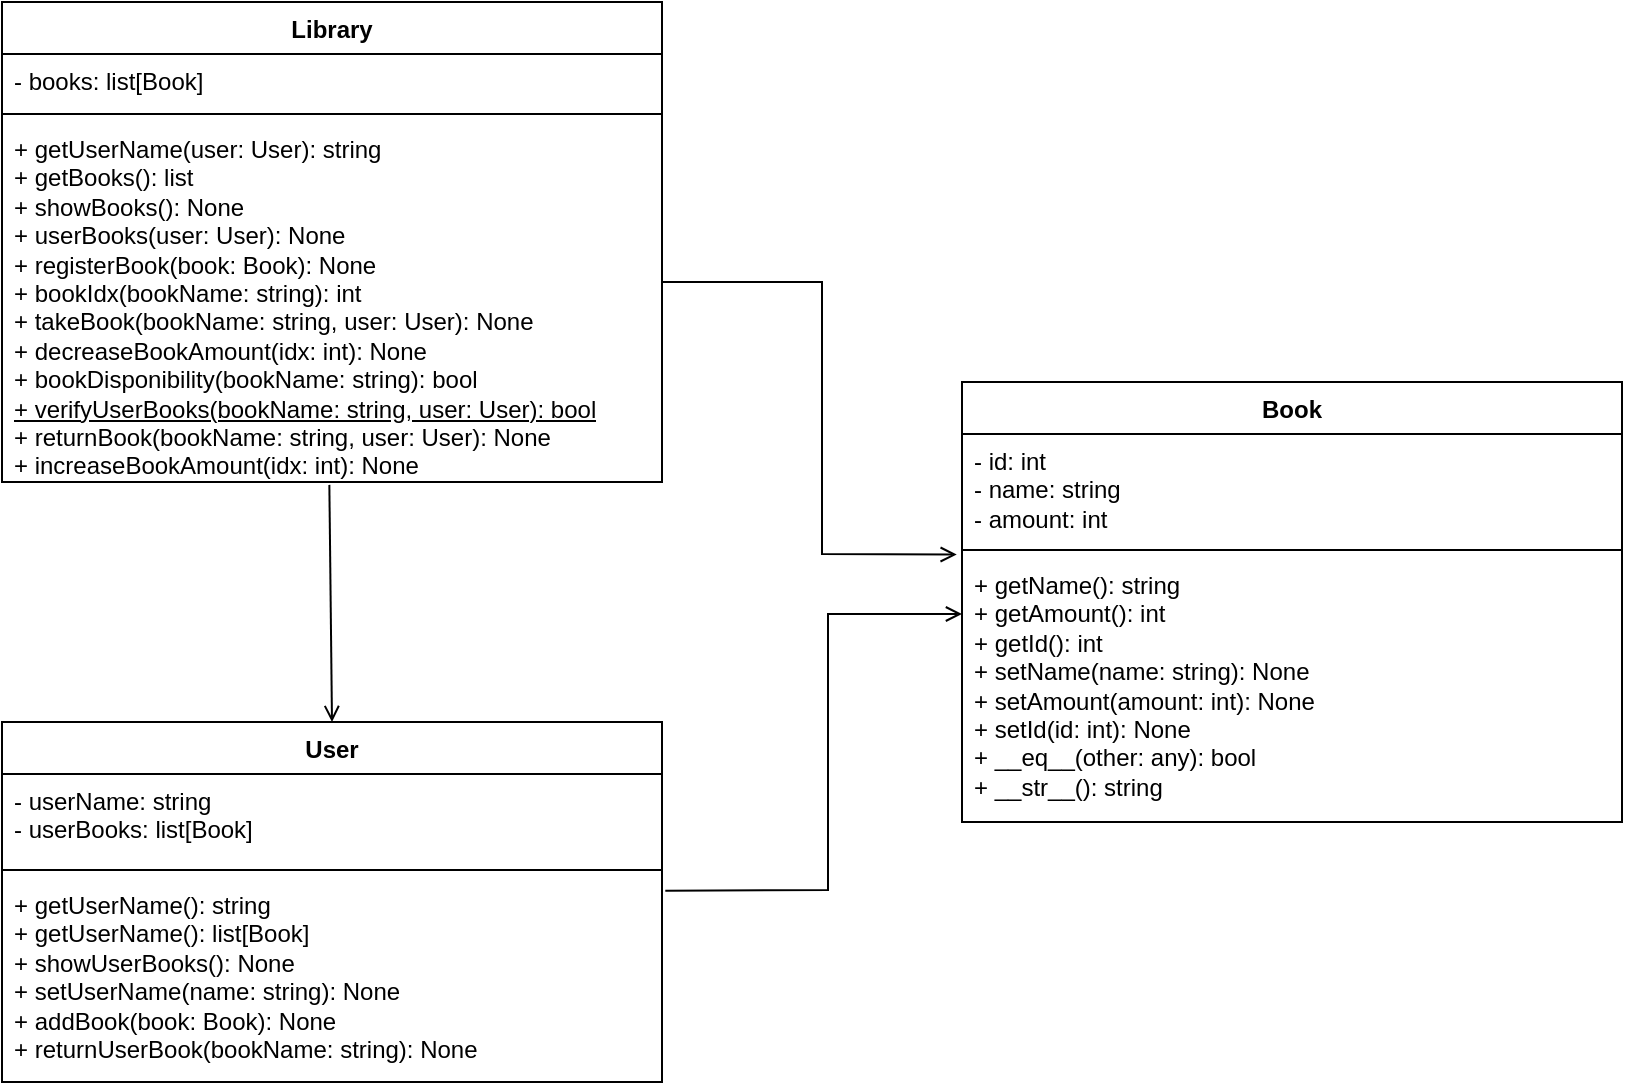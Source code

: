 <mxfile version="24.7.17">
  <diagram name="Página-1" id="rqRwBOnEUQwT1gOjJafb">
    <mxGraphModel dx="555" dy="982" grid="1" gridSize="10" guides="1" tooltips="1" connect="1" arrows="1" fold="1" page="1" pageScale="1" pageWidth="827" pageHeight="1169" math="0" shadow="0">
      <root>
        <mxCell id="0" />
        <mxCell id="1" parent="0" />
        <mxCell id="Fe2GwprPglYz9F7NykiJ-1" value="Library" style="swimlane;fontStyle=1;align=center;verticalAlign=top;childLayout=stackLayout;horizontal=1;startSize=26;horizontalStack=0;resizeParent=1;resizeParentMax=0;resizeLast=0;collapsible=1;marginBottom=0;whiteSpace=wrap;html=1;" vertex="1" parent="1">
          <mxGeometry x="170" y="230" width="330" height="240" as="geometry" />
        </mxCell>
        <mxCell id="Fe2GwprPglYz9F7NykiJ-2" value="- books: list[Book]" style="text;strokeColor=none;fillColor=none;align=left;verticalAlign=top;spacingLeft=4;spacingRight=4;overflow=hidden;rotatable=0;points=[[0,0.5],[1,0.5]];portConstraint=eastwest;whiteSpace=wrap;html=1;" vertex="1" parent="Fe2GwprPglYz9F7NykiJ-1">
          <mxGeometry y="26" width="330" height="26" as="geometry" />
        </mxCell>
        <mxCell id="Fe2GwprPglYz9F7NykiJ-3" value="" style="line;strokeWidth=1;fillColor=none;align=left;verticalAlign=middle;spacingTop=-1;spacingLeft=3;spacingRight=3;rotatable=0;labelPosition=right;points=[];portConstraint=eastwest;strokeColor=inherit;" vertex="1" parent="Fe2GwprPglYz9F7NykiJ-1">
          <mxGeometry y="52" width="330" height="8" as="geometry" />
        </mxCell>
        <mxCell id="Fe2GwprPglYz9F7NykiJ-4" value="+ getUserName(user: User): string&lt;div&gt;+ getBooks(): list&lt;br&gt;&lt;/div&gt;&lt;div&gt;+ showBooks(): None&lt;br&gt;&lt;/div&gt;&lt;div&gt;+ userBooks(user: User): None&lt;br&gt;&lt;/div&gt;&lt;div&gt;+ registerBook(book: Book): None&lt;br&gt;&lt;/div&gt;&lt;div&gt;+ bookIdx(bookName: string): int&lt;br&gt;&lt;/div&gt;&lt;div&gt;+ takeBook(bookName: string, user: User): None&lt;br&gt;&lt;/div&gt;&lt;div&gt;+ decreaseBookAmount(idx: int): None&lt;br&gt;&lt;/div&gt;&lt;div&gt;+ bookDisponibility(bookName: string): bool&lt;br&gt;&lt;/div&gt;&lt;div&gt;&lt;u&gt;+ verifyUserBooks(bookName: string, user: User): bool&lt;/u&gt;&lt;/div&gt;&lt;div&gt;+ returnBook(bookName: string, user: User): None&lt;br&gt;&lt;/div&gt;&lt;div&gt;+ increaseBookAmount(idx: int): None&lt;br&gt;&lt;/div&gt;" style="text;strokeColor=none;fillColor=none;align=left;verticalAlign=top;spacingLeft=4;spacingRight=4;overflow=hidden;rotatable=0;points=[[0,0.5],[1,0.5]];portConstraint=eastwest;whiteSpace=wrap;html=1;" vertex="1" parent="Fe2GwprPglYz9F7NykiJ-1">
          <mxGeometry y="60" width="330" height="180" as="geometry" />
        </mxCell>
        <mxCell id="Fe2GwprPglYz9F7NykiJ-5" value="User" style="swimlane;fontStyle=1;align=center;verticalAlign=top;childLayout=stackLayout;horizontal=1;startSize=26;horizontalStack=0;resizeParent=1;resizeParentMax=0;resizeLast=0;collapsible=1;marginBottom=0;whiteSpace=wrap;html=1;" vertex="1" parent="1">
          <mxGeometry x="170" y="590" width="330" height="180" as="geometry" />
        </mxCell>
        <mxCell id="Fe2GwprPglYz9F7NykiJ-6" value="- userName: string&lt;div&gt;- userBooks: list[Book]&lt;/div&gt;" style="text;strokeColor=none;fillColor=none;align=left;verticalAlign=top;spacingLeft=4;spacingRight=4;overflow=hidden;rotatable=0;points=[[0,0.5],[1,0.5]];portConstraint=eastwest;whiteSpace=wrap;html=1;" vertex="1" parent="Fe2GwprPglYz9F7NykiJ-5">
          <mxGeometry y="26" width="330" height="44" as="geometry" />
        </mxCell>
        <mxCell id="Fe2GwprPglYz9F7NykiJ-7" value="" style="line;strokeWidth=1;fillColor=none;align=left;verticalAlign=middle;spacingTop=-1;spacingLeft=3;spacingRight=3;rotatable=0;labelPosition=right;points=[];portConstraint=eastwest;strokeColor=inherit;" vertex="1" parent="Fe2GwprPglYz9F7NykiJ-5">
          <mxGeometry y="70" width="330" height="8" as="geometry" />
        </mxCell>
        <mxCell id="Fe2GwprPglYz9F7NykiJ-8" value="&lt;div&gt;+ getUserName(): string&lt;/div&gt;&lt;div&gt;+ getUserName(): list[Book]&lt;br&gt;&lt;/div&gt;&lt;div&gt;+ showUserBooks(): None&lt;br&gt;&lt;/div&gt;&lt;div&gt;+ setUserName(name: string): None&lt;br&gt;&lt;/div&gt;&lt;div&gt;+ addBook(book: Book): None&lt;br&gt;&lt;/div&gt;&lt;div&gt;+ returnUserBook(bookName: string): None&lt;br&gt;&lt;/div&gt;" style="text;strokeColor=none;fillColor=none;align=left;verticalAlign=top;spacingLeft=4;spacingRight=4;overflow=hidden;rotatable=0;points=[[0,0.5],[1,0.5]];portConstraint=eastwest;whiteSpace=wrap;html=1;" vertex="1" parent="Fe2GwprPglYz9F7NykiJ-5">
          <mxGeometry y="78" width="330" height="102" as="geometry" />
        </mxCell>
        <mxCell id="Fe2GwprPglYz9F7NykiJ-9" value="Book" style="swimlane;fontStyle=1;align=center;verticalAlign=top;childLayout=stackLayout;horizontal=1;startSize=26;horizontalStack=0;resizeParent=1;resizeParentMax=0;resizeLast=0;collapsible=1;marginBottom=0;whiteSpace=wrap;html=1;" vertex="1" parent="1">
          <mxGeometry x="650" y="420" width="330" height="220" as="geometry" />
        </mxCell>
        <mxCell id="Fe2GwprPglYz9F7NykiJ-10" value="- id: int&lt;div&gt;- name: string&lt;/div&gt;&lt;div&gt;- amount: int&lt;/div&gt;" style="text;strokeColor=none;fillColor=none;align=left;verticalAlign=top;spacingLeft=4;spacingRight=4;overflow=hidden;rotatable=0;points=[[0,0.5],[1,0.5]];portConstraint=eastwest;whiteSpace=wrap;html=1;" vertex="1" parent="Fe2GwprPglYz9F7NykiJ-9">
          <mxGeometry y="26" width="330" height="54" as="geometry" />
        </mxCell>
        <mxCell id="Fe2GwprPglYz9F7NykiJ-11" value="" style="line;strokeWidth=1;fillColor=none;align=left;verticalAlign=middle;spacingTop=-1;spacingLeft=3;spacingRight=3;rotatable=0;labelPosition=right;points=[];portConstraint=eastwest;strokeColor=inherit;" vertex="1" parent="Fe2GwprPglYz9F7NykiJ-9">
          <mxGeometry y="80" width="330" height="8" as="geometry" />
        </mxCell>
        <mxCell id="Fe2GwprPglYz9F7NykiJ-12" value="&lt;div&gt;+ getName(): string&lt;/div&gt;&lt;div&gt;+ getAmount(): int&lt;br&gt;&lt;/div&gt;&lt;div&gt;+ getId(): int&lt;br&gt;&lt;/div&gt;&lt;div&gt;+ setName(name: string): None&lt;br&gt;&lt;/div&gt;&lt;div&gt;+ setAmount(amount: int): None&lt;br&gt;&lt;/div&gt;&lt;div&gt;+ setId(id: int): None&lt;br&gt;&lt;/div&gt;&lt;div&gt;+ __eq__(other: any): bool&lt;br&gt;&lt;/div&gt;&lt;div&gt;+ __str__(): string&lt;br&gt;&lt;/div&gt;" style="text;strokeColor=none;fillColor=none;align=left;verticalAlign=top;spacingLeft=4;spacingRight=4;overflow=hidden;rotatable=0;points=[[0,0.5],[1,0.5]];portConstraint=eastwest;whiteSpace=wrap;html=1;" vertex="1" parent="Fe2GwprPglYz9F7NykiJ-9">
          <mxGeometry y="88" width="330" height="132" as="geometry" />
        </mxCell>
        <mxCell id="Fe2GwprPglYz9F7NykiJ-13" value="" style="endArrow=open;html=1;rounded=0;entryX=-0.008;entryY=-0.013;entryDx=0;entryDy=0;entryPerimeter=0;endFill=0;" edge="1" parent="1" target="Fe2GwprPglYz9F7NykiJ-12">
          <mxGeometry width="50" height="50" relative="1" as="geometry">
            <mxPoint x="500" y="370" as="sourcePoint" />
            <mxPoint x="550" y="320" as="targetPoint" />
            <Array as="points">
              <mxPoint x="580" y="370" />
              <mxPoint x="580" y="506" />
            </Array>
          </mxGeometry>
        </mxCell>
        <mxCell id="Fe2GwprPglYz9F7NykiJ-14" value="" style="endArrow=open;html=1;rounded=0;entryX=-0.008;entryY=-0.013;entryDx=0;entryDy=0;entryPerimeter=0;endFill=0;exitX=1.005;exitY=0.062;exitDx=0;exitDy=0;exitPerimeter=0;" edge="1" parent="1" source="Fe2GwprPglYz9F7NykiJ-8">
          <mxGeometry width="50" height="50" relative="1" as="geometry">
            <mxPoint x="503" y="400" as="sourcePoint" />
            <mxPoint x="650" y="536" as="targetPoint" />
            <Array as="points">
              <mxPoint x="583" y="674" />
              <mxPoint x="583" y="536" />
            </Array>
          </mxGeometry>
        </mxCell>
        <mxCell id="Fe2GwprPglYz9F7NykiJ-15" value="" style="endArrow=none;html=1;rounded=0;exitX=0.5;exitY=0;exitDx=0;exitDy=0;entryX=0.496;entryY=1.008;entryDx=0;entryDy=0;entryPerimeter=0;endFill=0;startArrow=open;startFill=0;" edge="1" parent="1" source="Fe2GwprPglYz9F7NykiJ-5" target="Fe2GwprPglYz9F7NykiJ-4">
          <mxGeometry width="50" height="50" relative="1" as="geometry">
            <mxPoint x="320" y="620" as="sourcePoint" />
            <mxPoint x="370" y="570" as="targetPoint" />
          </mxGeometry>
        </mxCell>
      </root>
    </mxGraphModel>
  </diagram>
</mxfile>
